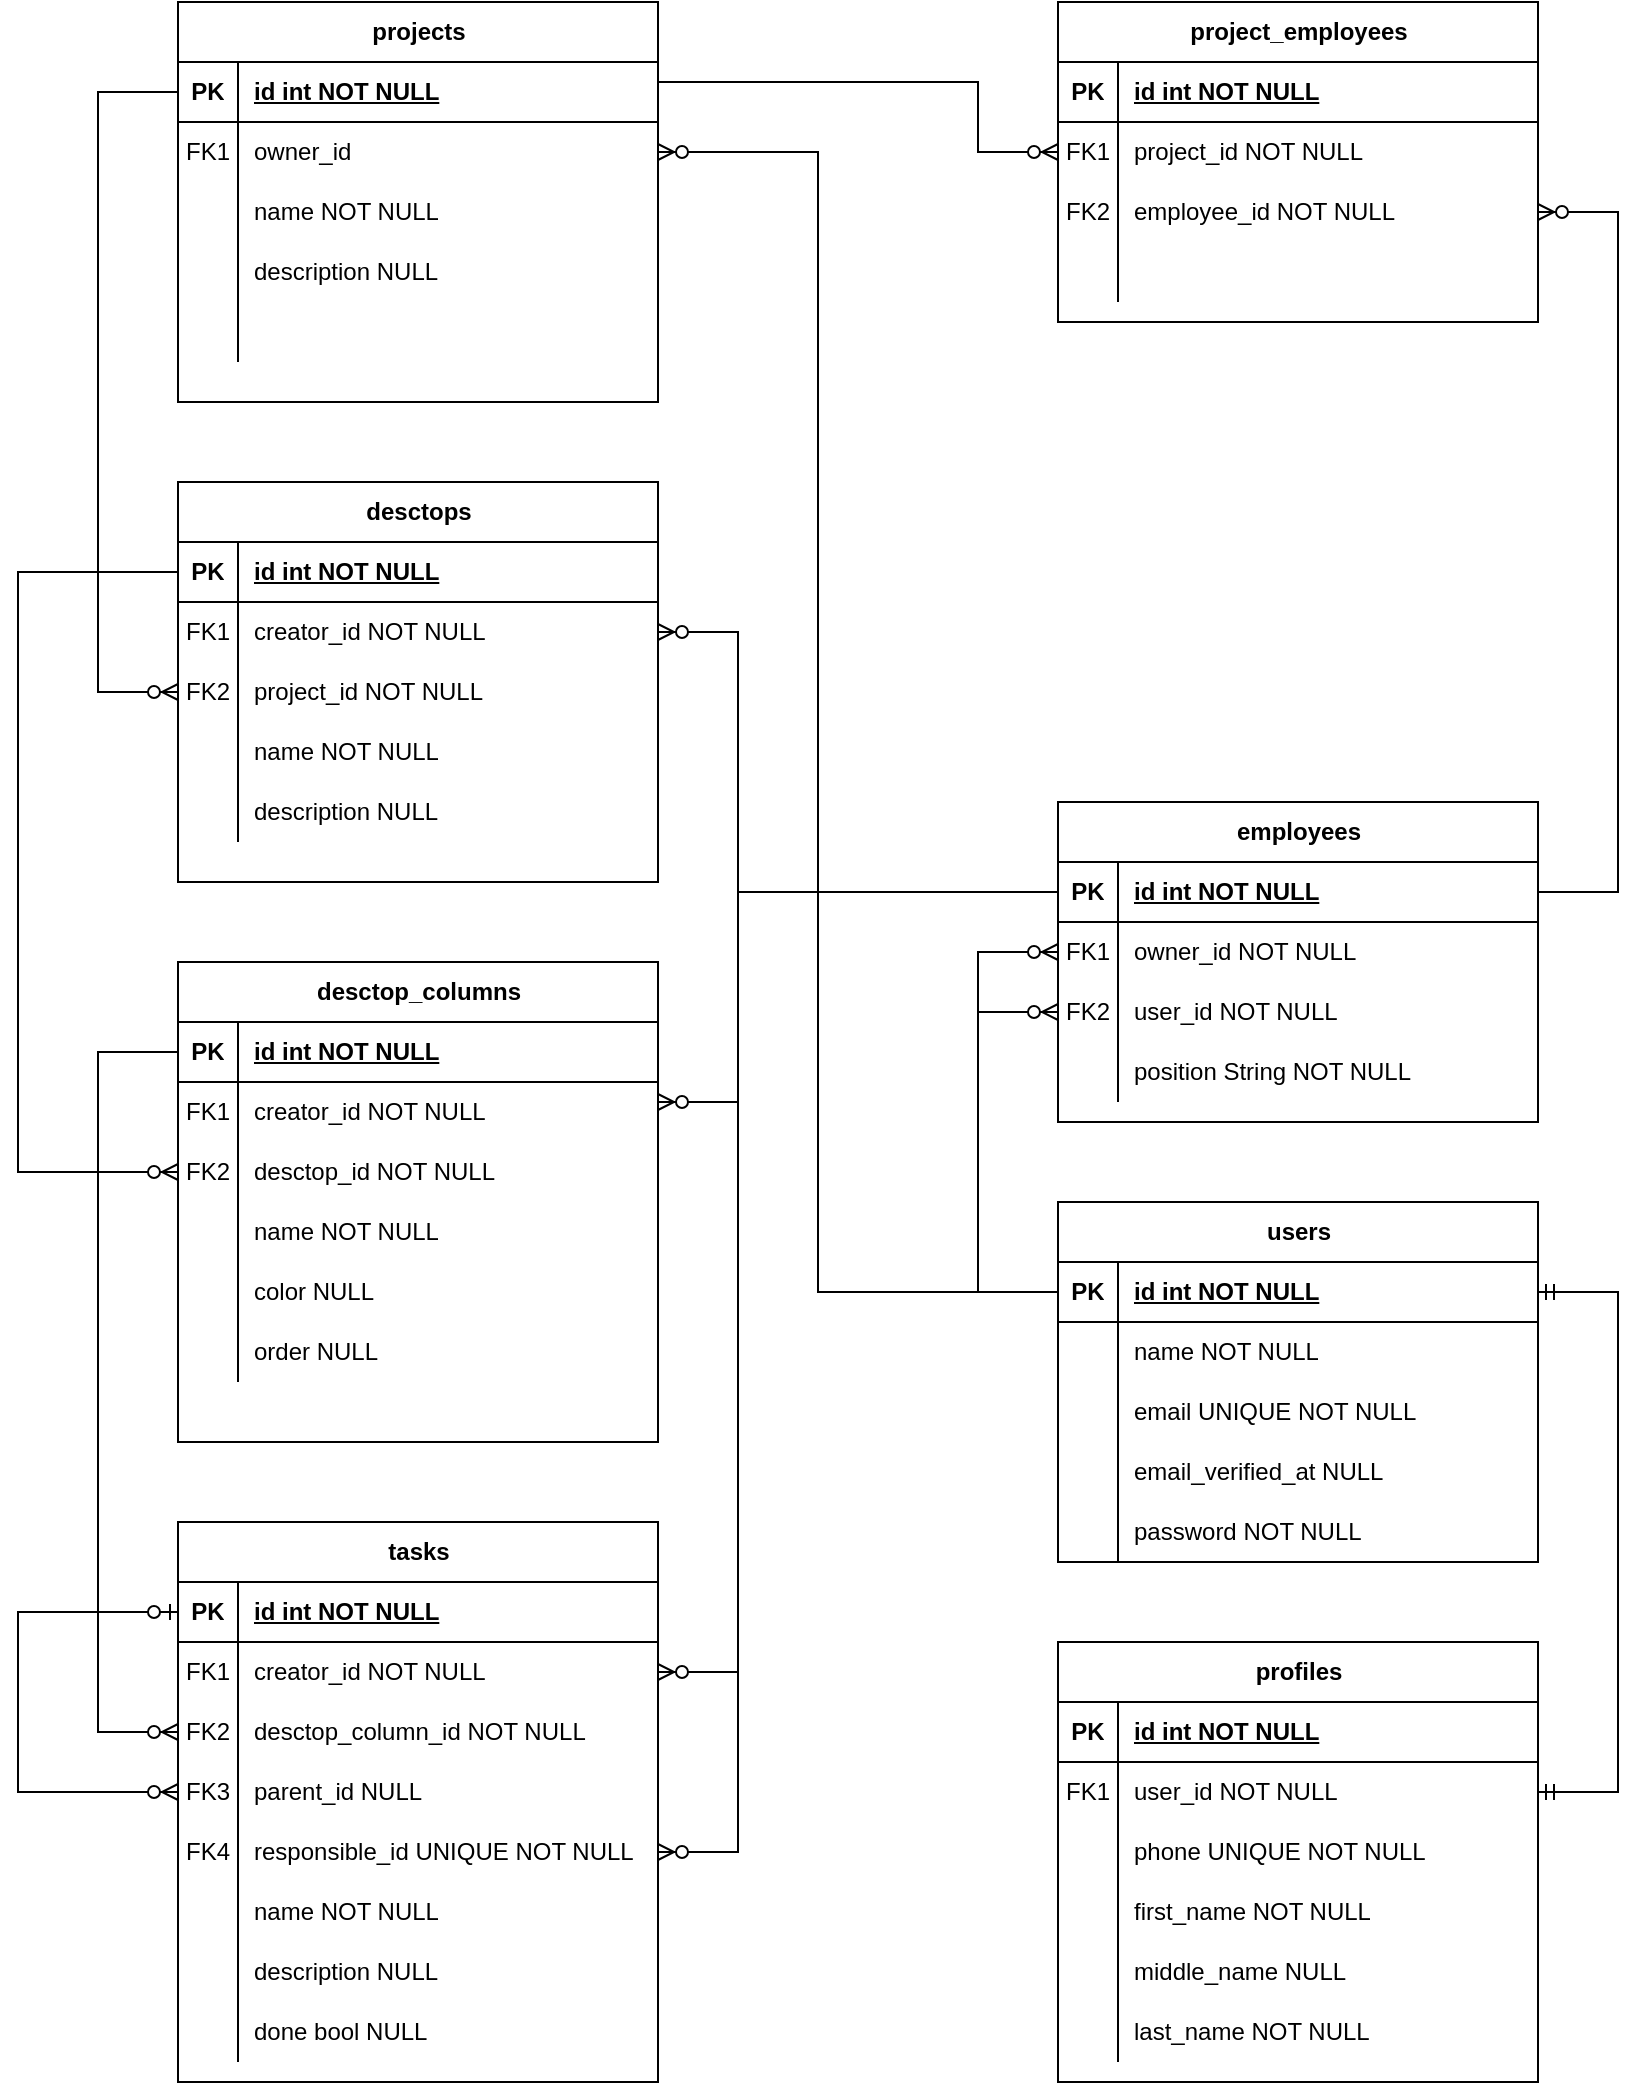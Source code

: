 <mxfile version="21.7.4" type="github">
  <diagram id="R2lEEEUBdFMjLlhIrx00" name="Page-1">
    <mxGraphModel dx="2853" dy="1004" grid="1" gridSize="10" guides="1" tooltips="1" connect="1" arrows="1" fold="1" page="1" pageScale="1" pageWidth="850" pageHeight="1100" math="0" shadow="0" extFonts="Permanent Marker^https://fonts.googleapis.com/css?family=Permanent+Marker">
      <root>
        <mxCell id="0" />
        <mxCell id="1" style="" parent="0" />
        <mxCell id="cqb4u-Sx9qx1cbtCPVDj-130" value="" style="group;movable=1;resizable=1;rotatable=1;deletable=1;editable=1;locked=0;connectable=1;" vertex="1" connectable="0" parent="1">
          <mxGeometry x="-280" y="240" width="240" height="200" as="geometry" />
        </mxCell>
        <mxCell id="cqb4u-Sx9qx1cbtCPVDj-43" value="projects" style="shape=table;startSize=30;container=1;collapsible=1;childLayout=tableLayout;fixedRows=1;rowLines=0;fontStyle=1;align=center;resizeLast=1;html=1;movable=1;resizable=1;rotatable=1;deletable=1;editable=1;locked=0;connectable=1;" vertex="1" parent="cqb4u-Sx9qx1cbtCPVDj-130">
          <mxGeometry width="240" height="200" as="geometry">
            <mxRectangle width="70" height="30" as="alternateBounds" />
          </mxGeometry>
        </mxCell>
        <mxCell id="cqb4u-Sx9qx1cbtCPVDj-44" value="" style="shape=tableRow;horizontal=0;startSize=0;swimlaneHead=0;swimlaneBody=0;fillColor=none;collapsible=0;dropTarget=0;points=[[0,0.5],[1,0.5]];portConstraint=eastwest;top=0;left=0;right=0;bottom=1;movable=1;resizable=1;rotatable=1;deletable=1;editable=1;locked=0;connectable=1;" vertex="1" parent="cqb4u-Sx9qx1cbtCPVDj-43">
          <mxGeometry y="30" width="240" height="30" as="geometry" />
        </mxCell>
        <mxCell id="cqb4u-Sx9qx1cbtCPVDj-45" value="PK" style="shape=partialRectangle;connectable=1;fillColor=none;top=0;left=0;bottom=0;right=0;fontStyle=1;overflow=hidden;whiteSpace=wrap;html=1;movable=1;resizable=1;rotatable=1;deletable=1;editable=1;locked=0;" vertex="1" parent="cqb4u-Sx9qx1cbtCPVDj-44">
          <mxGeometry width="30" height="30" as="geometry">
            <mxRectangle width="30" height="30" as="alternateBounds" />
          </mxGeometry>
        </mxCell>
        <mxCell id="cqb4u-Sx9qx1cbtCPVDj-46" value="id int NOT NULL" style="shape=partialRectangle;connectable=1;fillColor=none;top=0;left=0;bottom=0;right=0;align=left;spacingLeft=6;fontStyle=5;overflow=hidden;whiteSpace=wrap;html=1;movable=1;resizable=1;rotatable=1;deletable=1;editable=1;locked=0;" vertex="1" parent="cqb4u-Sx9qx1cbtCPVDj-44">
          <mxGeometry x="30" width="210" height="30" as="geometry">
            <mxRectangle width="210" height="30" as="alternateBounds" />
          </mxGeometry>
        </mxCell>
        <mxCell id="cqb4u-Sx9qx1cbtCPVDj-47" value="" style="shape=tableRow;horizontal=0;startSize=0;swimlaneHead=0;swimlaneBody=0;fillColor=none;collapsible=0;dropTarget=0;points=[[0,0.5],[1,0.5]];portConstraint=eastwest;top=0;left=0;right=0;bottom=0;movable=1;resizable=1;rotatable=1;deletable=1;editable=1;locked=0;connectable=1;" vertex="1" parent="cqb4u-Sx9qx1cbtCPVDj-43">
          <mxGeometry y="60" width="240" height="30" as="geometry" />
        </mxCell>
        <mxCell id="cqb4u-Sx9qx1cbtCPVDj-48" value="FK1" style="shape=partialRectangle;connectable=1;fillColor=none;top=0;left=0;bottom=0;right=0;editable=1;overflow=hidden;whiteSpace=wrap;html=1;movable=1;resizable=1;rotatable=1;deletable=1;locked=0;" vertex="1" parent="cqb4u-Sx9qx1cbtCPVDj-47">
          <mxGeometry width="30" height="30" as="geometry">
            <mxRectangle width="30" height="30" as="alternateBounds" />
          </mxGeometry>
        </mxCell>
        <mxCell id="cqb4u-Sx9qx1cbtCPVDj-49" value="owner_id" style="shape=partialRectangle;connectable=1;fillColor=none;top=0;left=0;bottom=0;right=0;align=left;spacingLeft=6;overflow=hidden;whiteSpace=wrap;html=1;movable=1;resizable=1;rotatable=1;deletable=1;editable=1;locked=0;" vertex="1" parent="cqb4u-Sx9qx1cbtCPVDj-47">
          <mxGeometry x="30" width="210" height="30" as="geometry">
            <mxRectangle width="210" height="30" as="alternateBounds" />
          </mxGeometry>
        </mxCell>
        <mxCell id="cqb4u-Sx9qx1cbtCPVDj-50" value="" style="shape=tableRow;horizontal=0;startSize=0;swimlaneHead=0;swimlaneBody=0;fillColor=none;collapsible=0;dropTarget=0;points=[[0,0.5],[1,0.5]];portConstraint=eastwest;top=0;left=0;right=0;bottom=0;movable=1;resizable=1;rotatable=1;deletable=1;editable=1;locked=0;connectable=1;" vertex="1" parent="cqb4u-Sx9qx1cbtCPVDj-43">
          <mxGeometry y="90" width="240" height="30" as="geometry" />
        </mxCell>
        <mxCell id="cqb4u-Sx9qx1cbtCPVDj-51" value="" style="shape=partialRectangle;connectable=1;fillColor=none;top=0;left=0;bottom=0;right=0;editable=1;overflow=hidden;whiteSpace=wrap;html=1;movable=1;resizable=1;rotatable=1;deletable=1;locked=0;" vertex="1" parent="cqb4u-Sx9qx1cbtCPVDj-50">
          <mxGeometry width="30" height="30" as="geometry">
            <mxRectangle width="30" height="30" as="alternateBounds" />
          </mxGeometry>
        </mxCell>
        <mxCell id="cqb4u-Sx9qx1cbtCPVDj-52" value="name NOT NULL" style="shape=partialRectangle;connectable=1;fillColor=none;top=0;left=0;bottom=0;right=0;align=left;spacingLeft=6;overflow=hidden;whiteSpace=wrap;html=1;movable=1;resizable=1;rotatable=1;deletable=1;editable=1;locked=0;" vertex="1" parent="cqb4u-Sx9qx1cbtCPVDj-50">
          <mxGeometry x="30" width="210" height="30" as="geometry">
            <mxRectangle width="210" height="30" as="alternateBounds" />
          </mxGeometry>
        </mxCell>
        <mxCell id="cqb4u-Sx9qx1cbtCPVDj-53" value="" style="shape=tableRow;horizontal=0;startSize=0;swimlaneHead=0;swimlaneBody=0;fillColor=none;collapsible=0;dropTarget=0;points=[[0,0.5],[1,0.5]];portConstraint=eastwest;top=0;left=0;right=0;bottom=0;movable=1;resizable=1;rotatable=1;deletable=1;editable=1;locked=0;connectable=1;" vertex="1" parent="cqb4u-Sx9qx1cbtCPVDj-43">
          <mxGeometry y="120" width="240" height="30" as="geometry" />
        </mxCell>
        <mxCell id="cqb4u-Sx9qx1cbtCPVDj-54" value="" style="shape=partialRectangle;connectable=1;fillColor=none;top=0;left=0;bottom=0;right=0;editable=1;overflow=hidden;whiteSpace=wrap;html=1;movable=1;resizable=1;rotatable=1;deletable=1;locked=0;" vertex="1" parent="cqb4u-Sx9qx1cbtCPVDj-53">
          <mxGeometry width="30" height="30" as="geometry">
            <mxRectangle width="30" height="30" as="alternateBounds" />
          </mxGeometry>
        </mxCell>
        <mxCell id="cqb4u-Sx9qx1cbtCPVDj-55" value="description NULL" style="shape=partialRectangle;connectable=1;fillColor=none;top=0;left=0;bottom=0;right=0;align=left;spacingLeft=6;overflow=hidden;whiteSpace=wrap;html=1;movable=1;resizable=1;rotatable=1;deletable=1;editable=1;locked=0;" vertex="1" parent="cqb4u-Sx9qx1cbtCPVDj-53">
          <mxGeometry x="30" width="210" height="30" as="geometry">
            <mxRectangle width="210" height="30" as="alternateBounds" />
          </mxGeometry>
        </mxCell>
        <mxCell id="cqb4u-Sx9qx1cbtCPVDj-199" value="" style="shape=tableRow;horizontal=0;startSize=0;swimlaneHead=0;swimlaneBody=0;fillColor=none;collapsible=0;dropTarget=0;points=[[0,0.5],[1,0.5]];portConstraint=eastwest;top=0;left=0;right=0;bottom=0;movable=1;resizable=1;rotatable=1;deletable=1;editable=1;locked=0;connectable=1;" vertex="1" parent="cqb4u-Sx9qx1cbtCPVDj-43">
          <mxGeometry y="150" width="240" height="30" as="geometry" />
        </mxCell>
        <mxCell id="cqb4u-Sx9qx1cbtCPVDj-200" value="" style="shape=partialRectangle;connectable=1;fillColor=none;top=0;left=0;bottom=0;right=0;editable=1;overflow=hidden;whiteSpace=wrap;html=1;movable=1;resizable=1;rotatable=1;deletable=1;locked=0;" vertex="1" parent="cqb4u-Sx9qx1cbtCPVDj-199">
          <mxGeometry width="30" height="30" as="geometry">
            <mxRectangle width="30" height="30" as="alternateBounds" />
          </mxGeometry>
        </mxCell>
        <mxCell id="cqb4u-Sx9qx1cbtCPVDj-201" value="" style="shape=partialRectangle;connectable=1;fillColor=none;top=0;left=0;bottom=0;right=0;align=left;spacingLeft=6;overflow=hidden;whiteSpace=wrap;html=1;movable=1;resizable=1;rotatable=1;deletable=1;editable=1;locked=0;" vertex="1" parent="cqb4u-Sx9qx1cbtCPVDj-199">
          <mxGeometry x="30" width="210" height="30" as="geometry">
            <mxRectangle width="210" height="30" as="alternateBounds" />
          </mxGeometry>
        </mxCell>
        <mxCell id="cqb4u-Sx9qx1cbtCPVDj-1" value="users" style="shape=table;startSize=30;container=1;collapsible=1;childLayout=tableLayout;fixedRows=1;rowLines=0;fontStyle=1;align=center;resizeLast=1;html=1;" vertex="1" parent="1">
          <mxGeometry x="160" y="840" width="240" height="180" as="geometry">
            <mxRectangle x="-960" y="-20" width="70" height="30" as="alternateBounds" />
          </mxGeometry>
        </mxCell>
        <mxCell id="cqb4u-Sx9qx1cbtCPVDj-2" value="" style="shape=tableRow;horizontal=0;startSize=0;swimlaneHead=0;swimlaneBody=0;fillColor=none;collapsible=0;dropTarget=0;points=[[0,0.5],[1,0.5]];portConstraint=eastwest;top=0;left=0;right=0;bottom=1;" vertex="1" parent="cqb4u-Sx9qx1cbtCPVDj-1">
          <mxGeometry y="30" width="240" height="30" as="geometry" />
        </mxCell>
        <mxCell id="cqb4u-Sx9qx1cbtCPVDj-3" value="PK" style="shape=partialRectangle;connectable=0;fillColor=none;top=0;left=0;bottom=0;right=0;fontStyle=1;overflow=hidden;whiteSpace=wrap;html=1;" vertex="1" parent="cqb4u-Sx9qx1cbtCPVDj-2">
          <mxGeometry width="30" height="30" as="geometry">
            <mxRectangle width="30" height="30" as="alternateBounds" />
          </mxGeometry>
        </mxCell>
        <mxCell id="cqb4u-Sx9qx1cbtCPVDj-4" value="id int NOT NULL" style="shape=partialRectangle;connectable=0;fillColor=none;top=0;left=0;bottom=0;right=0;align=left;spacingLeft=6;fontStyle=5;overflow=hidden;whiteSpace=wrap;html=1;" vertex="1" parent="cqb4u-Sx9qx1cbtCPVDj-2">
          <mxGeometry x="30" width="210" height="30" as="geometry">
            <mxRectangle width="210" height="30" as="alternateBounds" />
          </mxGeometry>
        </mxCell>
        <mxCell id="cqb4u-Sx9qx1cbtCPVDj-5" value="" style="shape=tableRow;horizontal=0;startSize=0;swimlaneHead=0;swimlaneBody=0;fillColor=none;collapsible=0;dropTarget=0;points=[[0,0.5],[1,0.5]];portConstraint=eastwest;top=0;left=0;right=0;bottom=0;" vertex="1" parent="cqb4u-Sx9qx1cbtCPVDj-1">
          <mxGeometry y="60" width="240" height="30" as="geometry" />
        </mxCell>
        <mxCell id="cqb4u-Sx9qx1cbtCPVDj-6" value="" style="shape=partialRectangle;connectable=0;fillColor=none;top=0;left=0;bottom=0;right=0;editable=1;overflow=hidden;whiteSpace=wrap;html=1;" vertex="1" parent="cqb4u-Sx9qx1cbtCPVDj-5">
          <mxGeometry width="30" height="30" as="geometry">
            <mxRectangle width="30" height="30" as="alternateBounds" />
          </mxGeometry>
        </mxCell>
        <mxCell id="cqb4u-Sx9qx1cbtCPVDj-7" value="name NOT NULL" style="shape=partialRectangle;connectable=0;fillColor=none;top=0;left=0;bottom=0;right=0;align=left;spacingLeft=6;overflow=hidden;whiteSpace=wrap;html=1;" vertex="1" parent="cqb4u-Sx9qx1cbtCPVDj-5">
          <mxGeometry x="30" width="210" height="30" as="geometry">
            <mxRectangle width="210" height="30" as="alternateBounds" />
          </mxGeometry>
        </mxCell>
        <mxCell id="cqb4u-Sx9qx1cbtCPVDj-8" value="" style="shape=tableRow;horizontal=0;startSize=0;swimlaneHead=0;swimlaneBody=0;fillColor=none;collapsible=0;dropTarget=0;points=[[0,0.5],[1,0.5]];portConstraint=eastwest;top=0;left=0;right=0;bottom=0;" vertex="1" parent="cqb4u-Sx9qx1cbtCPVDj-1">
          <mxGeometry y="90" width="240" height="30" as="geometry" />
        </mxCell>
        <mxCell id="cqb4u-Sx9qx1cbtCPVDj-9" value="" style="shape=partialRectangle;connectable=0;fillColor=none;top=0;left=0;bottom=0;right=0;editable=1;overflow=hidden;whiteSpace=wrap;html=1;" vertex="1" parent="cqb4u-Sx9qx1cbtCPVDj-8">
          <mxGeometry width="30" height="30" as="geometry">
            <mxRectangle width="30" height="30" as="alternateBounds" />
          </mxGeometry>
        </mxCell>
        <mxCell id="cqb4u-Sx9qx1cbtCPVDj-10" value="email UNIQUE NOT NULL" style="shape=partialRectangle;connectable=0;fillColor=none;top=0;left=0;bottom=0;right=0;align=left;spacingLeft=6;overflow=hidden;whiteSpace=wrap;html=1;" vertex="1" parent="cqb4u-Sx9qx1cbtCPVDj-8">
          <mxGeometry x="30" width="210" height="30" as="geometry">
            <mxRectangle width="210" height="30" as="alternateBounds" />
          </mxGeometry>
        </mxCell>
        <mxCell id="cqb4u-Sx9qx1cbtCPVDj-11" value="" style="shape=tableRow;horizontal=0;startSize=0;swimlaneHead=0;swimlaneBody=0;fillColor=none;collapsible=0;dropTarget=0;points=[[0,0.5],[1,0.5]];portConstraint=eastwest;top=0;left=0;right=0;bottom=0;" vertex="1" parent="cqb4u-Sx9qx1cbtCPVDj-1">
          <mxGeometry y="120" width="240" height="30" as="geometry" />
        </mxCell>
        <mxCell id="cqb4u-Sx9qx1cbtCPVDj-12" value="" style="shape=partialRectangle;connectable=0;fillColor=none;top=0;left=0;bottom=0;right=0;editable=1;overflow=hidden;whiteSpace=wrap;html=1;" vertex="1" parent="cqb4u-Sx9qx1cbtCPVDj-11">
          <mxGeometry width="30" height="30" as="geometry">
            <mxRectangle width="30" height="30" as="alternateBounds" />
          </mxGeometry>
        </mxCell>
        <mxCell id="cqb4u-Sx9qx1cbtCPVDj-13" value="email_verified_at NULL" style="shape=partialRectangle;connectable=0;fillColor=none;top=0;left=0;bottom=0;right=0;align=left;spacingLeft=6;overflow=hidden;whiteSpace=wrap;html=1;" vertex="1" parent="cqb4u-Sx9qx1cbtCPVDj-11">
          <mxGeometry x="30" width="210" height="30" as="geometry">
            <mxRectangle width="210" height="30" as="alternateBounds" />
          </mxGeometry>
        </mxCell>
        <mxCell id="cqb4u-Sx9qx1cbtCPVDj-190" value="" style="shape=tableRow;horizontal=0;startSize=0;swimlaneHead=0;swimlaneBody=0;fillColor=none;collapsible=0;dropTarget=0;points=[[0,0.5],[1,0.5]];portConstraint=eastwest;top=0;left=0;right=0;bottom=0;" vertex="1" parent="cqb4u-Sx9qx1cbtCPVDj-1">
          <mxGeometry y="150" width="240" height="30" as="geometry" />
        </mxCell>
        <mxCell id="cqb4u-Sx9qx1cbtCPVDj-191" value="" style="shape=partialRectangle;connectable=0;fillColor=none;top=0;left=0;bottom=0;right=0;editable=1;overflow=hidden;whiteSpace=wrap;html=1;" vertex="1" parent="cqb4u-Sx9qx1cbtCPVDj-190">
          <mxGeometry width="30" height="30" as="geometry">
            <mxRectangle width="30" height="30" as="alternateBounds" />
          </mxGeometry>
        </mxCell>
        <mxCell id="cqb4u-Sx9qx1cbtCPVDj-192" value="password NOT NULL" style="shape=partialRectangle;connectable=0;fillColor=none;top=0;left=0;bottom=0;right=0;align=left;spacingLeft=6;overflow=hidden;whiteSpace=wrap;html=1;" vertex="1" parent="cqb4u-Sx9qx1cbtCPVDj-190">
          <mxGeometry x="30" width="210" height="30" as="geometry">
            <mxRectangle width="210" height="30" as="alternateBounds" />
          </mxGeometry>
        </mxCell>
        <mxCell id="cqb4u-Sx9qx1cbtCPVDj-22" value="" style="shape=tableRow;horizontal=0;startSize=0;swimlaneHead=0;swimlaneBody=0;fillColor=none;collapsible=0;dropTarget=0;points=[[0,0.5],[1,0.5]];portConstraint=eastwest;top=0;left=0;right=0;bottom=0;" vertex="1" parent="1">
          <mxGeometry x="160" y="910" width="240" height="30" as="geometry" />
        </mxCell>
        <mxCell id="cqb4u-Sx9qx1cbtCPVDj-26" value="profiles" style="shape=table;startSize=30;container=1;collapsible=1;childLayout=tableLayout;fixedRows=1;rowLines=0;fontStyle=1;align=center;resizeLast=1;html=1;" vertex="1" parent="1">
          <mxGeometry x="160" y="1060" width="240" height="220" as="geometry">
            <mxRectangle x="-960" y="200" width="70" height="30" as="alternateBounds" />
          </mxGeometry>
        </mxCell>
        <mxCell id="cqb4u-Sx9qx1cbtCPVDj-27" value="" style="shape=tableRow;horizontal=0;startSize=0;swimlaneHead=0;swimlaneBody=0;fillColor=none;collapsible=0;dropTarget=0;points=[[0,0.5],[1,0.5]];portConstraint=eastwest;top=0;left=0;right=0;bottom=1;" vertex="1" parent="cqb4u-Sx9qx1cbtCPVDj-26">
          <mxGeometry y="30" width="240" height="30" as="geometry" />
        </mxCell>
        <mxCell id="cqb4u-Sx9qx1cbtCPVDj-28" value="PK" style="shape=partialRectangle;connectable=0;fillColor=none;top=0;left=0;bottom=0;right=0;fontStyle=1;overflow=hidden;whiteSpace=wrap;html=1;" vertex="1" parent="cqb4u-Sx9qx1cbtCPVDj-27">
          <mxGeometry width="30" height="30" as="geometry">
            <mxRectangle width="30" height="30" as="alternateBounds" />
          </mxGeometry>
        </mxCell>
        <mxCell id="cqb4u-Sx9qx1cbtCPVDj-29" value="id int NOT NULL" style="shape=partialRectangle;connectable=0;fillColor=none;top=0;left=0;bottom=0;right=0;align=left;spacingLeft=6;fontStyle=5;overflow=hidden;whiteSpace=wrap;html=1;" vertex="1" parent="cqb4u-Sx9qx1cbtCPVDj-27">
          <mxGeometry x="30" width="210" height="30" as="geometry">
            <mxRectangle width="210" height="30" as="alternateBounds" />
          </mxGeometry>
        </mxCell>
        <mxCell id="cqb4u-Sx9qx1cbtCPVDj-30" value="" style="shape=tableRow;horizontal=0;startSize=0;swimlaneHead=0;swimlaneBody=0;fillColor=none;collapsible=0;dropTarget=0;points=[[0,0.5],[1,0.5]];portConstraint=eastwest;top=0;left=0;right=0;bottom=0;" vertex="1" parent="cqb4u-Sx9qx1cbtCPVDj-26">
          <mxGeometry y="60" width="240" height="30" as="geometry" />
        </mxCell>
        <mxCell id="cqb4u-Sx9qx1cbtCPVDj-31" value="FK1" style="shape=partialRectangle;connectable=0;fillColor=none;top=0;left=0;bottom=0;right=0;editable=1;overflow=hidden;whiteSpace=wrap;html=1;" vertex="1" parent="cqb4u-Sx9qx1cbtCPVDj-30">
          <mxGeometry width="30" height="30" as="geometry">
            <mxRectangle width="30" height="30" as="alternateBounds" />
          </mxGeometry>
        </mxCell>
        <mxCell id="cqb4u-Sx9qx1cbtCPVDj-32" value="user_id NOT NULL" style="shape=partialRectangle;connectable=0;fillColor=none;top=0;left=0;bottom=0;right=0;align=left;spacingLeft=6;overflow=hidden;whiteSpace=wrap;html=1;" vertex="1" parent="cqb4u-Sx9qx1cbtCPVDj-30">
          <mxGeometry x="30" width="210" height="30" as="geometry">
            <mxRectangle width="210" height="30" as="alternateBounds" />
          </mxGeometry>
        </mxCell>
        <mxCell id="cqb4u-Sx9qx1cbtCPVDj-33" value="" style="shape=tableRow;horizontal=0;startSize=0;swimlaneHead=0;swimlaneBody=0;fillColor=none;collapsible=0;dropTarget=0;points=[[0,0.5],[1,0.5]];portConstraint=eastwest;top=0;left=0;right=0;bottom=0;" vertex="1" parent="cqb4u-Sx9qx1cbtCPVDj-26">
          <mxGeometry y="90" width="240" height="30" as="geometry" />
        </mxCell>
        <mxCell id="cqb4u-Sx9qx1cbtCPVDj-34" value="" style="shape=partialRectangle;connectable=0;fillColor=none;top=0;left=0;bottom=0;right=0;editable=1;overflow=hidden;whiteSpace=wrap;html=1;" vertex="1" parent="cqb4u-Sx9qx1cbtCPVDj-33">
          <mxGeometry width="30" height="30" as="geometry">
            <mxRectangle width="30" height="30" as="alternateBounds" />
          </mxGeometry>
        </mxCell>
        <mxCell id="cqb4u-Sx9qx1cbtCPVDj-35" value="phone UNIQUE NOT NULL" style="shape=partialRectangle;connectable=0;fillColor=none;top=0;left=0;bottom=0;right=0;align=left;spacingLeft=6;overflow=hidden;whiteSpace=wrap;html=1;" vertex="1" parent="cqb4u-Sx9qx1cbtCPVDj-33">
          <mxGeometry x="30" width="210" height="30" as="geometry">
            <mxRectangle width="210" height="30" as="alternateBounds" />
          </mxGeometry>
        </mxCell>
        <mxCell id="cqb4u-Sx9qx1cbtCPVDj-36" value="" style="shape=tableRow;horizontal=0;startSize=0;swimlaneHead=0;swimlaneBody=0;fillColor=none;collapsible=0;dropTarget=0;points=[[0,0.5],[1,0.5]];portConstraint=eastwest;top=0;left=0;right=0;bottom=0;" vertex="1" parent="cqb4u-Sx9qx1cbtCPVDj-26">
          <mxGeometry y="120" width="240" height="30" as="geometry" />
        </mxCell>
        <mxCell id="cqb4u-Sx9qx1cbtCPVDj-37" value="" style="shape=partialRectangle;connectable=0;fillColor=none;top=0;left=0;bottom=0;right=0;editable=1;overflow=hidden;whiteSpace=wrap;html=1;" vertex="1" parent="cqb4u-Sx9qx1cbtCPVDj-36">
          <mxGeometry width="30" height="30" as="geometry">
            <mxRectangle width="30" height="30" as="alternateBounds" />
          </mxGeometry>
        </mxCell>
        <mxCell id="cqb4u-Sx9qx1cbtCPVDj-38" value="first_name NOT NULL" style="shape=partialRectangle;connectable=0;fillColor=none;top=0;left=0;bottom=0;right=0;align=left;spacingLeft=6;overflow=hidden;whiteSpace=wrap;html=1;" vertex="1" parent="cqb4u-Sx9qx1cbtCPVDj-36">
          <mxGeometry x="30" width="210" height="30" as="geometry">
            <mxRectangle width="210" height="30" as="alternateBounds" />
          </mxGeometry>
        </mxCell>
        <mxCell id="cqb4u-Sx9qx1cbtCPVDj-193" value="" style="shape=tableRow;horizontal=0;startSize=0;swimlaneHead=0;swimlaneBody=0;fillColor=none;collapsible=0;dropTarget=0;points=[[0,0.5],[1,0.5]];portConstraint=eastwest;top=0;left=0;right=0;bottom=0;" vertex="1" parent="cqb4u-Sx9qx1cbtCPVDj-26">
          <mxGeometry y="150" width="240" height="30" as="geometry" />
        </mxCell>
        <mxCell id="cqb4u-Sx9qx1cbtCPVDj-194" value="" style="shape=partialRectangle;connectable=0;fillColor=none;top=0;left=0;bottom=0;right=0;editable=1;overflow=hidden;whiteSpace=wrap;html=1;" vertex="1" parent="cqb4u-Sx9qx1cbtCPVDj-193">
          <mxGeometry width="30" height="30" as="geometry">
            <mxRectangle width="30" height="30" as="alternateBounds" />
          </mxGeometry>
        </mxCell>
        <mxCell id="cqb4u-Sx9qx1cbtCPVDj-195" value="middle_name NULL" style="shape=partialRectangle;connectable=0;fillColor=none;top=0;left=0;bottom=0;right=0;align=left;spacingLeft=6;overflow=hidden;whiteSpace=wrap;html=1;" vertex="1" parent="cqb4u-Sx9qx1cbtCPVDj-193">
          <mxGeometry x="30" width="210" height="30" as="geometry">
            <mxRectangle width="210" height="30" as="alternateBounds" />
          </mxGeometry>
        </mxCell>
        <mxCell id="cqb4u-Sx9qx1cbtCPVDj-196" value="" style="shape=tableRow;horizontal=0;startSize=0;swimlaneHead=0;swimlaneBody=0;fillColor=none;collapsible=0;dropTarget=0;points=[[0,0.5],[1,0.5]];portConstraint=eastwest;top=0;left=0;right=0;bottom=0;" vertex="1" parent="cqb4u-Sx9qx1cbtCPVDj-26">
          <mxGeometry y="180" width="240" height="30" as="geometry" />
        </mxCell>
        <mxCell id="cqb4u-Sx9qx1cbtCPVDj-197" value="" style="shape=partialRectangle;connectable=0;fillColor=none;top=0;left=0;bottom=0;right=0;editable=1;overflow=hidden;whiteSpace=wrap;html=1;" vertex="1" parent="cqb4u-Sx9qx1cbtCPVDj-196">
          <mxGeometry width="30" height="30" as="geometry">
            <mxRectangle width="30" height="30" as="alternateBounds" />
          </mxGeometry>
        </mxCell>
        <mxCell id="cqb4u-Sx9qx1cbtCPVDj-198" value="last_name NOT NULL" style="shape=partialRectangle;connectable=0;fillColor=none;top=0;left=0;bottom=0;right=0;align=left;spacingLeft=6;overflow=hidden;whiteSpace=wrap;html=1;" vertex="1" parent="cqb4u-Sx9qx1cbtCPVDj-196">
          <mxGeometry x="30" width="210" height="30" as="geometry">
            <mxRectangle width="210" height="30" as="alternateBounds" />
          </mxGeometry>
        </mxCell>
        <mxCell id="cqb4u-Sx9qx1cbtCPVDj-40" value="" style="edgeStyle=orthogonalEdgeStyle;fontSize=12;html=1;endArrow=ERmandOne;startArrow=ERmandOne;rounded=0;" edge="1" parent="1" source="cqb4u-Sx9qx1cbtCPVDj-2" target="cqb4u-Sx9qx1cbtCPVDj-30">
          <mxGeometry width="100" height="100" relative="1" as="geometry">
            <mxPoint x="400" y="890" as="sourcePoint" />
            <mxPoint x="520" y="890" as="targetPoint" />
            <Array as="points">
              <mxPoint x="440" y="885" />
              <mxPoint x="440" y="1135" />
            </Array>
          </mxGeometry>
        </mxCell>
        <mxCell id="cqb4u-Sx9qx1cbtCPVDj-79" value="" style="group" vertex="1" connectable="0" parent="1">
          <mxGeometry x="-280" y="480" width="240" height="200" as="geometry" />
        </mxCell>
        <mxCell id="cqb4u-Sx9qx1cbtCPVDj-58" value="desctops" style="shape=table;startSize=30;container=1;collapsible=1;childLayout=tableLayout;fixedRows=1;rowLines=0;fontStyle=1;align=center;resizeLast=1;html=1;" vertex="1" parent="cqb4u-Sx9qx1cbtCPVDj-79">
          <mxGeometry width="240" height="200" as="geometry">
            <mxRectangle width="70" height="30" as="alternateBounds" />
          </mxGeometry>
        </mxCell>
        <mxCell id="cqb4u-Sx9qx1cbtCPVDj-59" value="" style="shape=tableRow;horizontal=0;startSize=0;swimlaneHead=0;swimlaneBody=0;fillColor=none;collapsible=0;dropTarget=0;points=[[0,0.5],[1,0.5]];portConstraint=eastwest;top=0;left=0;right=0;bottom=1;" vertex="1" parent="cqb4u-Sx9qx1cbtCPVDj-58">
          <mxGeometry y="30" width="240" height="30" as="geometry" />
        </mxCell>
        <mxCell id="cqb4u-Sx9qx1cbtCPVDj-60" value="PK" style="shape=partialRectangle;connectable=0;fillColor=none;top=0;left=0;bottom=0;right=0;fontStyle=1;overflow=hidden;whiteSpace=wrap;html=1;" vertex="1" parent="cqb4u-Sx9qx1cbtCPVDj-59">
          <mxGeometry width="30" height="30" as="geometry">
            <mxRectangle width="30" height="30" as="alternateBounds" />
          </mxGeometry>
        </mxCell>
        <mxCell id="cqb4u-Sx9qx1cbtCPVDj-61" value="id int NOT NULL" style="shape=partialRectangle;connectable=0;fillColor=none;top=0;left=0;bottom=0;right=0;align=left;spacingLeft=6;fontStyle=5;overflow=hidden;whiteSpace=wrap;html=1;" vertex="1" parent="cqb4u-Sx9qx1cbtCPVDj-59">
          <mxGeometry x="30" width="210" height="30" as="geometry">
            <mxRectangle width="210" height="30" as="alternateBounds" />
          </mxGeometry>
        </mxCell>
        <mxCell id="cqb4u-Sx9qx1cbtCPVDj-62" value="" style="shape=tableRow;horizontal=0;startSize=0;swimlaneHead=0;swimlaneBody=0;fillColor=none;collapsible=0;dropTarget=0;points=[[0,0.5],[1,0.5]];portConstraint=eastwest;top=0;left=0;right=0;bottom=0;" vertex="1" parent="cqb4u-Sx9qx1cbtCPVDj-58">
          <mxGeometry y="60" width="240" height="30" as="geometry" />
        </mxCell>
        <mxCell id="cqb4u-Sx9qx1cbtCPVDj-63" value="FK1" style="shape=partialRectangle;connectable=0;fillColor=none;top=0;left=0;bottom=0;right=0;editable=1;overflow=hidden;whiteSpace=wrap;html=1;" vertex="1" parent="cqb4u-Sx9qx1cbtCPVDj-62">
          <mxGeometry width="30" height="30" as="geometry">
            <mxRectangle width="30" height="30" as="alternateBounds" />
          </mxGeometry>
        </mxCell>
        <mxCell id="cqb4u-Sx9qx1cbtCPVDj-64" value="creator_id NOT NULL" style="shape=partialRectangle;connectable=0;fillColor=none;top=0;left=0;bottom=0;right=0;align=left;spacingLeft=6;overflow=hidden;whiteSpace=wrap;html=1;" vertex="1" parent="cqb4u-Sx9qx1cbtCPVDj-62">
          <mxGeometry x="30" width="210" height="30" as="geometry">
            <mxRectangle width="210" height="30" as="alternateBounds" />
          </mxGeometry>
        </mxCell>
        <mxCell id="cqb4u-Sx9qx1cbtCPVDj-65" value="" style="shape=tableRow;horizontal=0;startSize=0;swimlaneHead=0;swimlaneBody=0;fillColor=none;collapsible=0;dropTarget=0;points=[[0,0.5],[1,0.5]];portConstraint=eastwest;top=0;left=0;right=0;bottom=0;" vertex="1" parent="cqb4u-Sx9qx1cbtCPVDj-58">
          <mxGeometry y="90" width="240" height="30" as="geometry" />
        </mxCell>
        <mxCell id="cqb4u-Sx9qx1cbtCPVDj-66" value="FK2" style="shape=partialRectangle;connectable=0;fillColor=none;top=0;left=0;bottom=0;right=0;editable=1;overflow=hidden;whiteSpace=wrap;html=1;" vertex="1" parent="cqb4u-Sx9qx1cbtCPVDj-65">
          <mxGeometry width="30" height="30" as="geometry">
            <mxRectangle width="30" height="30" as="alternateBounds" />
          </mxGeometry>
        </mxCell>
        <mxCell id="cqb4u-Sx9qx1cbtCPVDj-67" value="project_id NOT NULL" style="shape=partialRectangle;connectable=0;fillColor=none;top=0;left=0;bottom=0;right=0;align=left;spacingLeft=6;overflow=hidden;whiteSpace=wrap;html=1;" vertex="1" parent="cqb4u-Sx9qx1cbtCPVDj-65">
          <mxGeometry x="30" width="210" height="30" as="geometry">
            <mxRectangle width="210" height="30" as="alternateBounds" />
          </mxGeometry>
        </mxCell>
        <mxCell id="cqb4u-Sx9qx1cbtCPVDj-68" value="" style="shape=tableRow;horizontal=0;startSize=0;swimlaneHead=0;swimlaneBody=0;fillColor=none;collapsible=0;dropTarget=0;points=[[0,0.5],[1,0.5]];portConstraint=eastwest;top=0;left=0;right=0;bottom=0;" vertex="1" parent="cqb4u-Sx9qx1cbtCPVDj-58">
          <mxGeometry y="120" width="240" height="30" as="geometry" />
        </mxCell>
        <mxCell id="cqb4u-Sx9qx1cbtCPVDj-69" value="" style="shape=partialRectangle;connectable=0;fillColor=none;top=0;left=0;bottom=0;right=0;editable=1;overflow=hidden;whiteSpace=wrap;html=1;" vertex="1" parent="cqb4u-Sx9qx1cbtCPVDj-68">
          <mxGeometry width="30" height="30" as="geometry">
            <mxRectangle width="30" height="30" as="alternateBounds" />
          </mxGeometry>
        </mxCell>
        <mxCell id="cqb4u-Sx9qx1cbtCPVDj-70" value="name NOT NULL" style="shape=partialRectangle;connectable=0;fillColor=none;top=0;left=0;bottom=0;right=0;align=left;spacingLeft=6;overflow=hidden;whiteSpace=wrap;html=1;" vertex="1" parent="cqb4u-Sx9qx1cbtCPVDj-68">
          <mxGeometry x="30" width="210" height="30" as="geometry">
            <mxRectangle width="210" height="30" as="alternateBounds" />
          </mxGeometry>
        </mxCell>
        <mxCell id="cqb4u-Sx9qx1cbtCPVDj-202" value="" style="shape=tableRow;horizontal=0;startSize=0;swimlaneHead=0;swimlaneBody=0;fillColor=none;collapsible=0;dropTarget=0;points=[[0,0.5],[1,0.5]];portConstraint=eastwest;top=0;left=0;right=0;bottom=0;" vertex="1" parent="cqb4u-Sx9qx1cbtCPVDj-58">
          <mxGeometry y="150" width="240" height="30" as="geometry" />
        </mxCell>
        <mxCell id="cqb4u-Sx9qx1cbtCPVDj-203" value="" style="shape=partialRectangle;connectable=0;fillColor=none;top=0;left=0;bottom=0;right=0;editable=1;overflow=hidden;whiteSpace=wrap;html=1;" vertex="1" parent="cqb4u-Sx9qx1cbtCPVDj-202">
          <mxGeometry width="30" height="30" as="geometry">
            <mxRectangle width="30" height="30" as="alternateBounds" />
          </mxGeometry>
        </mxCell>
        <mxCell id="cqb4u-Sx9qx1cbtCPVDj-204" value="description NULL" style="shape=partialRectangle;connectable=0;fillColor=none;top=0;left=0;bottom=0;right=0;align=left;spacingLeft=6;overflow=hidden;whiteSpace=wrap;html=1;" vertex="1" parent="cqb4u-Sx9qx1cbtCPVDj-202">
          <mxGeometry x="30" width="210" height="30" as="geometry">
            <mxRectangle width="210" height="30" as="alternateBounds" />
          </mxGeometry>
        </mxCell>
        <mxCell id="cqb4u-Sx9qx1cbtCPVDj-80" value="" style="group" vertex="1" connectable="0" parent="1">
          <mxGeometry x="-280" y="720" width="240" height="240" as="geometry" />
        </mxCell>
        <mxCell id="cqb4u-Sx9qx1cbtCPVDj-129" value="" style="group" vertex="1" connectable="0" parent="cqb4u-Sx9qx1cbtCPVDj-80">
          <mxGeometry width="240" height="240" as="geometry" />
        </mxCell>
        <mxCell id="cqb4u-Sx9qx1cbtCPVDj-81" value="desctop_columns" style="shape=table;startSize=30;container=1;collapsible=1;childLayout=tableLayout;fixedRows=1;rowLines=0;fontStyle=1;align=center;resizeLast=1;html=1;" vertex="1" parent="cqb4u-Sx9qx1cbtCPVDj-129">
          <mxGeometry width="240" height="240" as="geometry">
            <mxRectangle width="70" height="30" as="alternateBounds" />
          </mxGeometry>
        </mxCell>
        <mxCell id="cqb4u-Sx9qx1cbtCPVDj-82" value="" style="shape=tableRow;horizontal=0;startSize=0;swimlaneHead=0;swimlaneBody=0;fillColor=none;collapsible=0;dropTarget=0;points=[[0,0.5],[1,0.5]];portConstraint=eastwest;top=0;left=0;right=0;bottom=1;" vertex="1" parent="cqb4u-Sx9qx1cbtCPVDj-81">
          <mxGeometry y="30" width="240" height="30" as="geometry" />
        </mxCell>
        <mxCell id="cqb4u-Sx9qx1cbtCPVDj-83" value="PK" style="shape=partialRectangle;connectable=0;fillColor=none;top=0;left=0;bottom=0;right=0;fontStyle=1;overflow=hidden;whiteSpace=wrap;html=1;" vertex="1" parent="cqb4u-Sx9qx1cbtCPVDj-82">
          <mxGeometry width="30" height="30" as="geometry">
            <mxRectangle width="30" height="30" as="alternateBounds" />
          </mxGeometry>
        </mxCell>
        <mxCell id="cqb4u-Sx9qx1cbtCPVDj-84" value="id int NOT NULL" style="shape=partialRectangle;connectable=0;fillColor=none;top=0;left=0;bottom=0;right=0;align=left;spacingLeft=6;fontStyle=5;overflow=hidden;whiteSpace=wrap;html=1;" vertex="1" parent="cqb4u-Sx9qx1cbtCPVDj-82">
          <mxGeometry x="30" width="210" height="30" as="geometry">
            <mxRectangle width="210" height="30" as="alternateBounds" />
          </mxGeometry>
        </mxCell>
        <mxCell id="cqb4u-Sx9qx1cbtCPVDj-85" value="" style="shape=tableRow;horizontal=0;startSize=0;swimlaneHead=0;swimlaneBody=0;fillColor=none;collapsible=0;dropTarget=0;points=[[0,0.5],[1,0.5]];portConstraint=eastwest;top=0;left=0;right=0;bottom=0;" vertex="1" parent="cqb4u-Sx9qx1cbtCPVDj-81">
          <mxGeometry y="60" width="240" height="30" as="geometry" />
        </mxCell>
        <mxCell id="cqb4u-Sx9qx1cbtCPVDj-86" value="FK1" style="shape=partialRectangle;connectable=0;fillColor=none;top=0;left=0;bottom=0;right=0;editable=1;overflow=hidden;whiteSpace=wrap;html=1;" vertex="1" parent="cqb4u-Sx9qx1cbtCPVDj-85">
          <mxGeometry width="30" height="30" as="geometry">
            <mxRectangle width="30" height="30" as="alternateBounds" />
          </mxGeometry>
        </mxCell>
        <mxCell id="cqb4u-Sx9qx1cbtCPVDj-87" value="creator_id NOT NULL" style="shape=partialRectangle;connectable=0;fillColor=none;top=0;left=0;bottom=0;right=0;align=left;spacingLeft=6;overflow=hidden;whiteSpace=wrap;html=1;" vertex="1" parent="cqb4u-Sx9qx1cbtCPVDj-85">
          <mxGeometry x="30" width="210" height="30" as="geometry">
            <mxRectangle width="210" height="30" as="alternateBounds" />
          </mxGeometry>
        </mxCell>
        <mxCell id="cqb4u-Sx9qx1cbtCPVDj-88" value="" style="shape=tableRow;horizontal=0;startSize=0;swimlaneHead=0;swimlaneBody=0;fillColor=none;collapsible=0;dropTarget=0;points=[[0,0.5],[1,0.5]];portConstraint=eastwest;top=0;left=0;right=0;bottom=0;" vertex="1" parent="cqb4u-Sx9qx1cbtCPVDj-81">
          <mxGeometry y="90" width="240" height="30" as="geometry" />
        </mxCell>
        <mxCell id="cqb4u-Sx9qx1cbtCPVDj-89" value="FK2" style="shape=partialRectangle;connectable=0;fillColor=none;top=0;left=0;bottom=0;right=0;editable=1;overflow=hidden;whiteSpace=wrap;html=1;" vertex="1" parent="cqb4u-Sx9qx1cbtCPVDj-88">
          <mxGeometry width="30" height="30" as="geometry">
            <mxRectangle width="30" height="30" as="alternateBounds" />
          </mxGeometry>
        </mxCell>
        <mxCell id="cqb4u-Sx9qx1cbtCPVDj-90" value="desctop_id NOT NULL" style="shape=partialRectangle;connectable=0;fillColor=none;top=0;left=0;bottom=0;right=0;align=left;spacingLeft=6;overflow=hidden;whiteSpace=wrap;html=1;" vertex="1" parent="cqb4u-Sx9qx1cbtCPVDj-88">
          <mxGeometry x="30" width="210" height="30" as="geometry">
            <mxRectangle width="210" height="30" as="alternateBounds" />
          </mxGeometry>
        </mxCell>
        <mxCell id="cqb4u-Sx9qx1cbtCPVDj-91" value="" style="shape=tableRow;horizontal=0;startSize=0;swimlaneHead=0;swimlaneBody=0;fillColor=none;collapsible=0;dropTarget=0;points=[[0,0.5],[1,0.5]];portConstraint=eastwest;top=0;left=0;right=0;bottom=0;" vertex="1" parent="cqb4u-Sx9qx1cbtCPVDj-81">
          <mxGeometry y="120" width="240" height="30" as="geometry" />
        </mxCell>
        <mxCell id="cqb4u-Sx9qx1cbtCPVDj-92" value="" style="shape=partialRectangle;connectable=0;fillColor=none;top=0;left=0;bottom=0;right=0;editable=1;overflow=hidden;whiteSpace=wrap;html=1;" vertex="1" parent="cqb4u-Sx9qx1cbtCPVDj-91">
          <mxGeometry width="30" height="30" as="geometry">
            <mxRectangle width="30" height="30" as="alternateBounds" />
          </mxGeometry>
        </mxCell>
        <mxCell id="cqb4u-Sx9qx1cbtCPVDj-93" value="name NOT NULL" style="shape=partialRectangle;connectable=0;fillColor=none;top=0;left=0;bottom=0;right=0;align=left;spacingLeft=6;overflow=hidden;whiteSpace=wrap;html=1;" vertex="1" parent="cqb4u-Sx9qx1cbtCPVDj-91">
          <mxGeometry x="30" width="210" height="30" as="geometry">
            <mxRectangle width="210" height="30" as="alternateBounds" />
          </mxGeometry>
        </mxCell>
        <mxCell id="cqb4u-Sx9qx1cbtCPVDj-205" value="" style="shape=tableRow;horizontal=0;startSize=0;swimlaneHead=0;swimlaneBody=0;fillColor=none;collapsible=0;dropTarget=0;points=[[0,0.5],[1,0.5]];portConstraint=eastwest;top=0;left=0;right=0;bottom=0;" vertex="1" parent="cqb4u-Sx9qx1cbtCPVDj-81">
          <mxGeometry y="150" width="240" height="30" as="geometry" />
        </mxCell>
        <mxCell id="cqb4u-Sx9qx1cbtCPVDj-206" value="" style="shape=partialRectangle;connectable=0;fillColor=none;top=0;left=0;bottom=0;right=0;editable=1;overflow=hidden;whiteSpace=wrap;html=1;" vertex="1" parent="cqb4u-Sx9qx1cbtCPVDj-205">
          <mxGeometry width="30" height="30" as="geometry">
            <mxRectangle width="30" height="30" as="alternateBounds" />
          </mxGeometry>
        </mxCell>
        <mxCell id="cqb4u-Sx9qx1cbtCPVDj-207" value="color NULL" style="shape=partialRectangle;connectable=0;fillColor=none;top=0;left=0;bottom=0;right=0;align=left;spacingLeft=6;overflow=hidden;whiteSpace=wrap;html=1;" vertex="1" parent="cqb4u-Sx9qx1cbtCPVDj-205">
          <mxGeometry x="30" width="210" height="30" as="geometry">
            <mxRectangle width="210" height="30" as="alternateBounds" />
          </mxGeometry>
        </mxCell>
        <mxCell id="cqb4u-Sx9qx1cbtCPVDj-211" value="" style="shape=tableRow;horizontal=0;startSize=0;swimlaneHead=0;swimlaneBody=0;fillColor=none;collapsible=0;dropTarget=0;points=[[0,0.5],[1,0.5]];portConstraint=eastwest;top=0;left=0;right=0;bottom=0;" vertex="1" parent="cqb4u-Sx9qx1cbtCPVDj-81">
          <mxGeometry y="180" width="240" height="30" as="geometry" />
        </mxCell>
        <mxCell id="cqb4u-Sx9qx1cbtCPVDj-212" value="" style="shape=partialRectangle;connectable=0;fillColor=none;top=0;left=0;bottom=0;right=0;editable=1;overflow=hidden;whiteSpace=wrap;html=1;" vertex="1" parent="cqb4u-Sx9qx1cbtCPVDj-211">
          <mxGeometry width="30" height="30" as="geometry">
            <mxRectangle width="30" height="30" as="alternateBounds" />
          </mxGeometry>
        </mxCell>
        <mxCell id="cqb4u-Sx9qx1cbtCPVDj-213" value="order NULL" style="shape=partialRectangle;connectable=0;fillColor=none;top=0;left=0;bottom=0;right=0;align=left;spacingLeft=6;overflow=hidden;whiteSpace=wrap;html=1;" vertex="1" parent="cqb4u-Sx9qx1cbtCPVDj-211">
          <mxGeometry x="30" width="210" height="30" as="geometry">
            <mxRectangle width="210" height="30" as="alternateBounds" />
          </mxGeometry>
        </mxCell>
        <mxCell id="cqb4u-Sx9qx1cbtCPVDj-110" value="" style="group" vertex="1" connectable="0" parent="1">
          <mxGeometry x="-280" y="1000" width="240" height="280" as="geometry" />
        </mxCell>
        <mxCell id="cqb4u-Sx9qx1cbtCPVDj-111" value="tasks" style="shape=table;startSize=30;container=1;collapsible=1;childLayout=tableLayout;fixedRows=1;rowLines=0;fontStyle=1;align=center;resizeLast=1;html=1;" vertex="1" parent="cqb4u-Sx9qx1cbtCPVDj-110">
          <mxGeometry width="240" height="280" as="geometry">
            <mxRectangle width="70" height="30" as="alternateBounds" />
          </mxGeometry>
        </mxCell>
        <mxCell id="cqb4u-Sx9qx1cbtCPVDj-112" value="" style="shape=tableRow;horizontal=0;startSize=0;swimlaneHead=0;swimlaneBody=0;fillColor=none;collapsible=0;dropTarget=0;points=[[0,0.5],[1,0.5]];portConstraint=eastwest;top=0;left=0;right=0;bottom=1;" vertex="1" parent="cqb4u-Sx9qx1cbtCPVDj-111">
          <mxGeometry y="30" width="240" height="30" as="geometry" />
        </mxCell>
        <mxCell id="cqb4u-Sx9qx1cbtCPVDj-113" value="PK" style="shape=partialRectangle;connectable=0;fillColor=none;top=0;left=0;bottom=0;right=0;fontStyle=1;overflow=hidden;whiteSpace=wrap;html=1;" vertex="1" parent="cqb4u-Sx9qx1cbtCPVDj-112">
          <mxGeometry width="30" height="30" as="geometry">
            <mxRectangle width="30" height="30" as="alternateBounds" />
          </mxGeometry>
        </mxCell>
        <mxCell id="cqb4u-Sx9qx1cbtCPVDj-114" value="id int NOT NULL" style="shape=partialRectangle;connectable=0;fillColor=none;top=0;left=0;bottom=0;right=0;align=left;spacingLeft=6;fontStyle=5;overflow=hidden;whiteSpace=wrap;html=1;" vertex="1" parent="cqb4u-Sx9qx1cbtCPVDj-112">
          <mxGeometry x="30" width="210" height="30" as="geometry">
            <mxRectangle width="210" height="30" as="alternateBounds" />
          </mxGeometry>
        </mxCell>
        <mxCell id="cqb4u-Sx9qx1cbtCPVDj-115" value="" style="shape=tableRow;horizontal=0;startSize=0;swimlaneHead=0;swimlaneBody=0;fillColor=none;collapsible=0;dropTarget=0;points=[[0,0.5],[1,0.5]];portConstraint=eastwest;top=0;left=0;right=0;bottom=0;" vertex="1" parent="cqb4u-Sx9qx1cbtCPVDj-111">
          <mxGeometry y="60" width="240" height="30" as="geometry" />
        </mxCell>
        <mxCell id="cqb4u-Sx9qx1cbtCPVDj-116" value="FK1" style="shape=partialRectangle;connectable=0;fillColor=none;top=0;left=0;bottom=0;right=0;editable=1;overflow=hidden;whiteSpace=wrap;html=1;" vertex="1" parent="cqb4u-Sx9qx1cbtCPVDj-115">
          <mxGeometry width="30" height="30" as="geometry">
            <mxRectangle width="30" height="30" as="alternateBounds" />
          </mxGeometry>
        </mxCell>
        <mxCell id="cqb4u-Sx9qx1cbtCPVDj-117" value="creator_id NOT NULL" style="shape=partialRectangle;connectable=0;fillColor=none;top=0;left=0;bottom=0;right=0;align=left;spacingLeft=6;overflow=hidden;whiteSpace=wrap;html=1;" vertex="1" parent="cqb4u-Sx9qx1cbtCPVDj-115">
          <mxGeometry x="30" width="210" height="30" as="geometry">
            <mxRectangle width="210" height="30" as="alternateBounds" />
          </mxGeometry>
        </mxCell>
        <mxCell id="cqb4u-Sx9qx1cbtCPVDj-118" value="" style="shape=tableRow;horizontal=0;startSize=0;swimlaneHead=0;swimlaneBody=0;fillColor=none;collapsible=0;dropTarget=0;points=[[0,0.5],[1,0.5]];portConstraint=eastwest;top=0;left=0;right=0;bottom=0;" vertex="1" parent="cqb4u-Sx9qx1cbtCPVDj-111">
          <mxGeometry y="90" width="240" height="30" as="geometry" />
        </mxCell>
        <mxCell id="cqb4u-Sx9qx1cbtCPVDj-119" value="FK2" style="shape=partialRectangle;connectable=0;fillColor=none;top=0;left=0;bottom=0;right=0;editable=1;overflow=hidden;whiteSpace=wrap;html=1;" vertex="1" parent="cqb4u-Sx9qx1cbtCPVDj-118">
          <mxGeometry width="30" height="30" as="geometry">
            <mxRectangle width="30" height="30" as="alternateBounds" />
          </mxGeometry>
        </mxCell>
        <mxCell id="cqb4u-Sx9qx1cbtCPVDj-120" value="desctop_column_id NOT NULL" style="shape=partialRectangle;connectable=0;fillColor=none;top=0;left=0;bottom=0;right=0;align=left;spacingLeft=6;overflow=hidden;whiteSpace=wrap;html=1;" vertex="1" parent="cqb4u-Sx9qx1cbtCPVDj-118">
          <mxGeometry x="30" width="210" height="30" as="geometry">
            <mxRectangle width="210" height="30" as="alternateBounds" />
          </mxGeometry>
        </mxCell>
        <mxCell id="cqb4u-Sx9qx1cbtCPVDj-121" value="" style="shape=tableRow;horizontal=0;startSize=0;swimlaneHead=0;swimlaneBody=0;fillColor=none;collapsible=0;dropTarget=0;points=[[0,0.5],[1,0.5]];portConstraint=eastwest;top=0;left=0;right=0;bottom=0;" vertex="1" parent="cqb4u-Sx9qx1cbtCPVDj-111">
          <mxGeometry y="120" width="240" height="30" as="geometry" />
        </mxCell>
        <mxCell id="cqb4u-Sx9qx1cbtCPVDj-122" value="FK3" style="shape=partialRectangle;connectable=0;fillColor=none;top=0;left=0;bottom=0;right=0;editable=1;overflow=hidden;whiteSpace=wrap;html=1;" vertex="1" parent="cqb4u-Sx9qx1cbtCPVDj-121">
          <mxGeometry width="30" height="30" as="geometry">
            <mxRectangle width="30" height="30" as="alternateBounds" />
          </mxGeometry>
        </mxCell>
        <mxCell id="cqb4u-Sx9qx1cbtCPVDj-123" value="parent_id NULL" style="shape=partialRectangle;connectable=0;fillColor=none;top=0;left=0;bottom=0;right=0;align=left;spacingLeft=6;overflow=hidden;whiteSpace=wrap;html=1;" vertex="1" parent="cqb4u-Sx9qx1cbtCPVDj-121">
          <mxGeometry x="30" width="210" height="30" as="geometry">
            <mxRectangle width="210" height="30" as="alternateBounds" />
          </mxGeometry>
        </mxCell>
        <mxCell id="cqb4u-Sx9qx1cbtCPVDj-214" value="" style="shape=tableRow;horizontal=0;startSize=0;swimlaneHead=0;swimlaneBody=0;fillColor=none;collapsible=0;dropTarget=0;points=[[0,0.5],[1,0.5]];portConstraint=eastwest;top=0;left=0;right=0;bottom=0;" vertex="1" parent="cqb4u-Sx9qx1cbtCPVDj-111">
          <mxGeometry y="150" width="240" height="30" as="geometry" />
        </mxCell>
        <mxCell id="cqb4u-Sx9qx1cbtCPVDj-215" value="FK4" style="shape=partialRectangle;connectable=0;fillColor=none;top=0;left=0;bottom=0;right=0;editable=1;overflow=hidden;whiteSpace=wrap;html=1;" vertex="1" parent="cqb4u-Sx9qx1cbtCPVDj-214">
          <mxGeometry width="30" height="30" as="geometry">
            <mxRectangle width="30" height="30" as="alternateBounds" />
          </mxGeometry>
        </mxCell>
        <mxCell id="cqb4u-Sx9qx1cbtCPVDj-216" value="responsible_id UNIQUE NOT NULL" style="shape=partialRectangle;connectable=0;fillColor=none;top=0;left=0;bottom=0;right=0;align=left;spacingLeft=6;overflow=hidden;whiteSpace=wrap;html=1;" vertex="1" parent="cqb4u-Sx9qx1cbtCPVDj-214">
          <mxGeometry x="30" width="210" height="30" as="geometry">
            <mxRectangle width="210" height="30" as="alternateBounds" />
          </mxGeometry>
        </mxCell>
        <mxCell id="cqb4u-Sx9qx1cbtCPVDj-217" value="" style="shape=tableRow;horizontal=0;startSize=0;swimlaneHead=0;swimlaneBody=0;fillColor=none;collapsible=0;dropTarget=0;points=[[0,0.5],[1,0.5]];portConstraint=eastwest;top=0;left=0;right=0;bottom=0;" vertex="1" parent="cqb4u-Sx9qx1cbtCPVDj-111">
          <mxGeometry y="180" width="240" height="30" as="geometry" />
        </mxCell>
        <mxCell id="cqb4u-Sx9qx1cbtCPVDj-218" value="" style="shape=partialRectangle;connectable=0;fillColor=none;top=0;left=0;bottom=0;right=0;editable=1;overflow=hidden;whiteSpace=wrap;html=1;" vertex="1" parent="cqb4u-Sx9qx1cbtCPVDj-217">
          <mxGeometry width="30" height="30" as="geometry">
            <mxRectangle width="30" height="30" as="alternateBounds" />
          </mxGeometry>
        </mxCell>
        <mxCell id="cqb4u-Sx9qx1cbtCPVDj-219" value="name NOT NULL" style="shape=partialRectangle;connectable=0;fillColor=none;top=0;left=0;bottom=0;right=0;align=left;spacingLeft=6;overflow=hidden;whiteSpace=wrap;html=1;" vertex="1" parent="cqb4u-Sx9qx1cbtCPVDj-217">
          <mxGeometry x="30" width="210" height="30" as="geometry">
            <mxRectangle width="210" height="30" as="alternateBounds" />
          </mxGeometry>
        </mxCell>
        <mxCell id="cqb4u-Sx9qx1cbtCPVDj-220" value="" style="shape=tableRow;horizontal=0;startSize=0;swimlaneHead=0;swimlaneBody=0;fillColor=none;collapsible=0;dropTarget=0;points=[[0,0.5],[1,0.5]];portConstraint=eastwest;top=0;left=0;right=0;bottom=0;" vertex="1" parent="cqb4u-Sx9qx1cbtCPVDj-111">
          <mxGeometry y="210" width="240" height="30" as="geometry" />
        </mxCell>
        <mxCell id="cqb4u-Sx9qx1cbtCPVDj-221" value="" style="shape=partialRectangle;connectable=0;fillColor=none;top=0;left=0;bottom=0;right=0;editable=1;overflow=hidden;whiteSpace=wrap;html=1;" vertex="1" parent="cqb4u-Sx9qx1cbtCPVDj-220">
          <mxGeometry width="30" height="30" as="geometry">
            <mxRectangle width="30" height="30" as="alternateBounds" />
          </mxGeometry>
        </mxCell>
        <mxCell id="cqb4u-Sx9qx1cbtCPVDj-222" value="description NULL" style="shape=partialRectangle;connectable=0;fillColor=none;top=0;left=0;bottom=0;right=0;align=left;spacingLeft=6;overflow=hidden;whiteSpace=wrap;html=1;" vertex="1" parent="cqb4u-Sx9qx1cbtCPVDj-220">
          <mxGeometry x="30" width="210" height="30" as="geometry">
            <mxRectangle width="210" height="30" as="alternateBounds" />
          </mxGeometry>
        </mxCell>
        <mxCell id="cqb4u-Sx9qx1cbtCPVDj-234" value="" style="shape=tableRow;horizontal=0;startSize=0;swimlaneHead=0;swimlaneBody=0;fillColor=none;collapsible=0;dropTarget=0;points=[[0,0.5],[1,0.5]];portConstraint=eastwest;top=0;left=0;right=0;bottom=0;" vertex="1" parent="cqb4u-Sx9qx1cbtCPVDj-111">
          <mxGeometry y="240" width="240" height="30" as="geometry" />
        </mxCell>
        <mxCell id="cqb4u-Sx9qx1cbtCPVDj-235" value="" style="shape=partialRectangle;connectable=0;fillColor=none;top=0;left=0;bottom=0;right=0;editable=1;overflow=hidden;whiteSpace=wrap;html=1;" vertex="1" parent="cqb4u-Sx9qx1cbtCPVDj-234">
          <mxGeometry width="30" height="30" as="geometry">
            <mxRectangle width="30" height="30" as="alternateBounds" />
          </mxGeometry>
        </mxCell>
        <mxCell id="cqb4u-Sx9qx1cbtCPVDj-236" value="done bool NULL" style="shape=partialRectangle;connectable=0;fillColor=none;top=0;left=0;bottom=0;right=0;align=left;spacingLeft=6;overflow=hidden;whiteSpace=wrap;html=1;" vertex="1" parent="cqb4u-Sx9qx1cbtCPVDj-234">
          <mxGeometry x="30" width="210" height="30" as="geometry">
            <mxRectangle width="210" height="30" as="alternateBounds" />
          </mxGeometry>
        </mxCell>
        <mxCell id="cqb4u-Sx9qx1cbtCPVDj-139" value="employees" style="shape=table;startSize=30;container=1;collapsible=1;childLayout=tableLayout;fixedRows=1;rowLines=0;fontStyle=1;align=center;resizeLast=1;html=1;" vertex="1" parent="1">
          <mxGeometry x="160" y="640" width="240" height="160" as="geometry">
            <mxRectangle x="80" y="640" width="70" height="30" as="alternateBounds" />
          </mxGeometry>
        </mxCell>
        <mxCell id="cqb4u-Sx9qx1cbtCPVDj-140" value="" style="shape=tableRow;horizontal=0;startSize=0;swimlaneHead=0;swimlaneBody=0;fillColor=none;collapsible=0;dropTarget=0;points=[[0,0.5],[1,0.5]];portConstraint=eastwest;top=0;left=0;right=0;bottom=1;" vertex="1" parent="cqb4u-Sx9qx1cbtCPVDj-139">
          <mxGeometry y="30" width="240" height="30" as="geometry" />
        </mxCell>
        <mxCell id="cqb4u-Sx9qx1cbtCPVDj-141" value="PK" style="shape=partialRectangle;connectable=0;fillColor=none;top=0;left=0;bottom=0;right=0;fontStyle=1;overflow=hidden;whiteSpace=wrap;html=1;" vertex="1" parent="cqb4u-Sx9qx1cbtCPVDj-140">
          <mxGeometry width="30" height="30" as="geometry">
            <mxRectangle width="30" height="30" as="alternateBounds" />
          </mxGeometry>
        </mxCell>
        <mxCell id="cqb4u-Sx9qx1cbtCPVDj-142" value="id int NOT NULL" style="shape=partialRectangle;connectable=0;fillColor=none;top=0;left=0;bottom=0;right=0;align=left;spacingLeft=6;fontStyle=5;overflow=hidden;whiteSpace=wrap;html=1;" vertex="1" parent="cqb4u-Sx9qx1cbtCPVDj-140">
          <mxGeometry x="30" width="210" height="30" as="geometry">
            <mxRectangle width="210" height="30" as="alternateBounds" />
          </mxGeometry>
        </mxCell>
        <mxCell id="cqb4u-Sx9qx1cbtCPVDj-143" value="" style="shape=tableRow;horizontal=0;startSize=0;swimlaneHead=0;swimlaneBody=0;fillColor=none;collapsible=0;dropTarget=0;points=[[0,0.5],[1,0.5]];portConstraint=eastwest;top=0;left=0;right=0;bottom=0;" vertex="1" parent="cqb4u-Sx9qx1cbtCPVDj-139">
          <mxGeometry y="60" width="240" height="30" as="geometry" />
        </mxCell>
        <mxCell id="cqb4u-Sx9qx1cbtCPVDj-144" value="FK1" style="shape=partialRectangle;connectable=0;fillColor=none;top=0;left=0;bottom=0;right=0;editable=1;overflow=hidden;whiteSpace=wrap;html=1;" vertex="1" parent="cqb4u-Sx9qx1cbtCPVDj-143">
          <mxGeometry width="30" height="30" as="geometry">
            <mxRectangle width="30" height="30" as="alternateBounds" />
          </mxGeometry>
        </mxCell>
        <mxCell id="cqb4u-Sx9qx1cbtCPVDj-145" value="owner_id NOT NULL" style="shape=partialRectangle;connectable=0;fillColor=none;top=0;left=0;bottom=0;right=0;align=left;spacingLeft=6;overflow=hidden;whiteSpace=wrap;html=1;" vertex="1" parent="cqb4u-Sx9qx1cbtCPVDj-143">
          <mxGeometry x="30" width="210" height="30" as="geometry">
            <mxRectangle width="210" height="30" as="alternateBounds" />
          </mxGeometry>
        </mxCell>
        <mxCell id="cqb4u-Sx9qx1cbtCPVDj-146" value="" style="shape=tableRow;horizontal=0;startSize=0;swimlaneHead=0;swimlaneBody=0;fillColor=none;collapsible=0;dropTarget=0;points=[[0,0.5],[1,0.5]];portConstraint=eastwest;top=0;left=0;right=0;bottom=0;" vertex="1" parent="cqb4u-Sx9qx1cbtCPVDj-139">
          <mxGeometry y="90" width="240" height="30" as="geometry" />
        </mxCell>
        <mxCell id="cqb4u-Sx9qx1cbtCPVDj-147" value="FK2" style="shape=partialRectangle;connectable=0;fillColor=none;top=0;left=0;bottom=0;right=0;editable=1;overflow=hidden;whiteSpace=wrap;html=1;" vertex="1" parent="cqb4u-Sx9qx1cbtCPVDj-146">
          <mxGeometry width="30" height="30" as="geometry">
            <mxRectangle width="30" height="30" as="alternateBounds" />
          </mxGeometry>
        </mxCell>
        <mxCell id="cqb4u-Sx9qx1cbtCPVDj-148" value="user_id NOT NULL" style="shape=partialRectangle;connectable=0;fillColor=none;top=0;left=0;bottom=0;right=0;align=left;spacingLeft=6;overflow=hidden;whiteSpace=wrap;html=1;" vertex="1" parent="cqb4u-Sx9qx1cbtCPVDj-146">
          <mxGeometry x="30" width="210" height="30" as="geometry">
            <mxRectangle width="210" height="30" as="alternateBounds" />
          </mxGeometry>
        </mxCell>
        <mxCell id="cqb4u-Sx9qx1cbtCPVDj-149" value="" style="shape=tableRow;horizontal=0;startSize=0;swimlaneHead=0;swimlaneBody=0;fillColor=none;collapsible=0;dropTarget=0;points=[[0,0.5],[1,0.5]];portConstraint=eastwest;top=0;left=0;right=0;bottom=0;" vertex="1" parent="cqb4u-Sx9qx1cbtCPVDj-139">
          <mxGeometry y="120" width="240" height="30" as="geometry" />
        </mxCell>
        <mxCell id="cqb4u-Sx9qx1cbtCPVDj-150" value="" style="shape=partialRectangle;connectable=0;fillColor=none;top=0;left=0;bottom=0;right=0;editable=1;overflow=hidden;whiteSpace=wrap;html=1;" vertex="1" parent="cqb4u-Sx9qx1cbtCPVDj-149">
          <mxGeometry width="30" height="30" as="geometry">
            <mxRectangle width="30" height="30" as="alternateBounds" />
          </mxGeometry>
        </mxCell>
        <mxCell id="cqb4u-Sx9qx1cbtCPVDj-151" value="position String NOT NULL" style="shape=partialRectangle;connectable=0;fillColor=none;top=0;left=0;bottom=0;right=0;align=left;spacingLeft=6;overflow=hidden;whiteSpace=wrap;html=1;" vertex="1" parent="cqb4u-Sx9qx1cbtCPVDj-149">
          <mxGeometry x="30" width="210" height="30" as="geometry">
            <mxRectangle width="210" height="30" as="alternateBounds" />
          </mxGeometry>
        </mxCell>
        <mxCell id="cqb4u-Sx9qx1cbtCPVDj-152" value="project_employees" style="shape=table;startSize=30;container=1;collapsible=1;childLayout=tableLayout;fixedRows=1;rowLines=0;fontStyle=1;align=center;resizeLast=1;html=1;" vertex="1" parent="1">
          <mxGeometry x="160" y="240" width="240" height="160" as="geometry">
            <mxRectangle x="360" y="240" width="70" height="30" as="alternateBounds" />
          </mxGeometry>
        </mxCell>
        <mxCell id="cqb4u-Sx9qx1cbtCPVDj-153" value="" style="shape=tableRow;horizontal=0;startSize=0;swimlaneHead=0;swimlaneBody=0;fillColor=none;collapsible=0;dropTarget=0;points=[[0,0.5],[1,0.5]];portConstraint=eastwest;top=0;left=0;right=0;bottom=1;" vertex="1" parent="cqb4u-Sx9qx1cbtCPVDj-152">
          <mxGeometry y="30" width="240" height="30" as="geometry" />
        </mxCell>
        <mxCell id="cqb4u-Sx9qx1cbtCPVDj-154" value="PK" style="shape=partialRectangle;connectable=0;fillColor=none;top=0;left=0;bottom=0;right=0;fontStyle=1;overflow=hidden;whiteSpace=wrap;html=1;" vertex="1" parent="cqb4u-Sx9qx1cbtCPVDj-153">
          <mxGeometry width="30" height="30" as="geometry">
            <mxRectangle width="30" height="30" as="alternateBounds" />
          </mxGeometry>
        </mxCell>
        <mxCell id="cqb4u-Sx9qx1cbtCPVDj-155" value="id int NOT NULL" style="shape=partialRectangle;connectable=0;fillColor=none;top=0;left=0;bottom=0;right=0;align=left;spacingLeft=6;fontStyle=5;overflow=hidden;whiteSpace=wrap;html=1;" vertex="1" parent="cqb4u-Sx9qx1cbtCPVDj-153">
          <mxGeometry x="30" width="210" height="30" as="geometry">
            <mxRectangle width="210" height="30" as="alternateBounds" />
          </mxGeometry>
        </mxCell>
        <mxCell id="cqb4u-Sx9qx1cbtCPVDj-156" value="" style="shape=tableRow;horizontal=0;startSize=0;swimlaneHead=0;swimlaneBody=0;fillColor=none;collapsible=0;dropTarget=0;points=[[0,0.5],[1,0.5]];portConstraint=eastwest;top=0;left=0;right=0;bottom=0;" vertex="1" parent="cqb4u-Sx9qx1cbtCPVDj-152">
          <mxGeometry y="60" width="240" height="30" as="geometry" />
        </mxCell>
        <mxCell id="cqb4u-Sx9qx1cbtCPVDj-157" value="FK1" style="shape=partialRectangle;connectable=0;fillColor=none;top=0;left=0;bottom=0;right=0;editable=1;overflow=hidden;whiteSpace=wrap;html=1;" vertex="1" parent="cqb4u-Sx9qx1cbtCPVDj-156">
          <mxGeometry width="30" height="30" as="geometry">
            <mxRectangle width="30" height="30" as="alternateBounds" />
          </mxGeometry>
        </mxCell>
        <mxCell id="cqb4u-Sx9qx1cbtCPVDj-158" value="project_id NOT NULL" style="shape=partialRectangle;connectable=0;fillColor=none;top=0;left=0;bottom=0;right=0;align=left;spacingLeft=6;overflow=hidden;whiteSpace=wrap;html=1;" vertex="1" parent="cqb4u-Sx9qx1cbtCPVDj-156">
          <mxGeometry x="30" width="210" height="30" as="geometry">
            <mxRectangle width="210" height="30" as="alternateBounds" />
          </mxGeometry>
        </mxCell>
        <mxCell id="cqb4u-Sx9qx1cbtCPVDj-159" value="" style="shape=tableRow;horizontal=0;startSize=0;swimlaneHead=0;swimlaneBody=0;fillColor=none;collapsible=0;dropTarget=0;points=[[0,0.5],[1,0.5]];portConstraint=eastwest;top=0;left=0;right=0;bottom=0;" vertex="1" parent="cqb4u-Sx9qx1cbtCPVDj-152">
          <mxGeometry y="90" width="240" height="30" as="geometry" />
        </mxCell>
        <mxCell id="cqb4u-Sx9qx1cbtCPVDj-160" value="FK2" style="shape=partialRectangle;connectable=0;fillColor=none;top=0;left=0;bottom=0;right=0;editable=1;overflow=hidden;whiteSpace=wrap;html=1;" vertex="1" parent="cqb4u-Sx9qx1cbtCPVDj-159">
          <mxGeometry width="30" height="30" as="geometry">
            <mxRectangle width="30" height="30" as="alternateBounds" />
          </mxGeometry>
        </mxCell>
        <mxCell id="cqb4u-Sx9qx1cbtCPVDj-161" value="employee_id NOT NULL" style="shape=partialRectangle;connectable=0;fillColor=none;top=0;left=0;bottom=0;right=0;align=left;spacingLeft=6;overflow=hidden;whiteSpace=wrap;html=1;" vertex="1" parent="cqb4u-Sx9qx1cbtCPVDj-159">
          <mxGeometry x="30" width="210" height="30" as="geometry">
            <mxRectangle width="210" height="30" as="alternateBounds" />
          </mxGeometry>
        </mxCell>
        <mxCell id="cqb4u-Sx9qx1cbtCPVDj-162" value="" style="shape=tableRow;horizontal=0;startSize=0;swimlaneHead=0;swimlaneBody=0;fillColor=none;collapsible=0;dropTarget=0;points=[[0,0.5],[1,0.5]];portConstraint=eastwest;top=0;left=0;right=0;bottom=0;" vertex="1" parent="cqb4u-Sx9qx1cbtCPVDj-152">
          <mxGeometry y="120" width="240" height="30" as="geometry" />
        </mxCell>
        <mxCell id="cqb4u-Sx9qx1cbtCPVDj-163" value="" style="shape=partialRectangle;connectable=0;fillColor=none;top=0;left=0;bottom=0;right=0;editable=1;overflow=hidden;whiteSpace=wrap;html=1;" vertex="1" parent="cqb4u-Sx9qx1cbtCPVDj-162">
          <mxGeometry width="30" height="30" as="geometry">
            <mxRectangle width="30" height="30" as="alternateBounds" />
          </mxGeometry>
        </mxCell>
        <mxCell id="cqb4u-Sx9qx1cbtCPVDj-164" value="" style="shape=partialRectangle;connectable=0;fillColor=none;top=0;left=0;bottom=0;right=0;align=left;spacingLeft=6;overflow=hidden;whiteSpace=wrap;html=1;" vertex="1" parent="cqb4u-Sx9qx1cbtCPVDj-162">
          <mxGeometry x="30" width="210" height="30" as="geometry">
            <mxRectangle width="210" height="30" as="alternateBounds" />
          </mxGeometry>
        </mxCell>
        <mxCell id="cqb4u-Sx9qx1cbtCPVDj-185" value="" style="fontSize=12;html=1;endArrow=ERzeroToMany;endFill=1;rounded=0;edgeStyle=orthogonalEdgeStyle;" edge="1" parent="1" source="cqb4u-Sx9qx1cbtCPVDj-140" target="cqb4u-Sx9qx1cbtCPVDj-159">
          <mxGeometry width="100" height="100" relative="1" as="geometry">
            <mxPoint x="660" y="650" as="sourcePoint" />
            <mxPoint x="400" y="545" as="targetPoint" />
            <Array as="points">
              <mxPoint x="440" y="685" />
              <mxPoint x="440" y="345" />
            </Array>
          </mxGeometry>
        </mxCell>
        <mxCell id="cqb4u-Sx9qx1cbtCPVDj-187" value="" style="fontSize=12;html=1;endArrow=ERzeroToMany;endFill=1;rounded=0;edgeStyle=orthogonalEdgeStyle;" edge="1" parent="1" source="cqb4u-Sx9qx1cbtCPVDj-82" target="cqb4u-Sx9qx1cbtCPVDj-118">
          <mxGeometry width="100" height="100" relative="1" as="geometry">
            <mxPoint x="-590" y="1020" as="sourcePoint" />
            <mxPoint x="-590" y="880" as="targetPoint" />
            <Array as="points">
              <mxPoint x="-320" y="765" />
              <mxPoint x="-320" y="1105" />
            </Array>
          </mxGeometry>
        </mxCell>
        <mxCell id="cqb4u-Sx9qx1cbtCPVDj-188" value="" style="edgeStyle=orthogonalEdgeStyle;fontSize=12;html=1;endArrow=ERzeroToMany;endFill=1;rounded=0;" edge="1" parent="1" source="cqb4u-Sx9qx1cbtCPVDj-45" target="cqb4u-Sx9qx1cbtCPVDj-65">
          <mxGeometry width="100" height="100" relative="1" as="geometry">
            <mxPoint x="-400" y="270" as="sourcePoint" />
            <mxPoint x="-400" y="570" as="targetPoint" />
            <Array as="points">
              <mxPoint x="-320" y="285" />
              <mxPoint x="-320" y="585" />
            </Array>
          </mxGeometry>
        </mxCell>
        <mxCell id="cqb4u-Sx9qx1cbtCPVDj-229" value="" style="fontSize=12;html=1;endArrow=ERzeroToMany;endFill=1;rounded=0;edgeStyle=orthogonalEdgeStyle;" edge="1" parent="1" source="cqb4u-Sx9qx1cbtCPVDj-2" target="cqb4u-Sx9qx1cbtCPVDj-146">
          <mxGeometry width="100" height="100" relative="1" as="geometry">
            <mxPoint x="30" y="850" as="sourcePoint" />
            <mxPoint x="90" y="610" as="targetPoint" />
            <Array as="points">
              <mxPoint x="120" y="885" />
              <mxPoint x="120" y="745" />
            </Array>
          </mxGeometry>
        </mxCell>
        <mxCell id="cqb4u-Sx9qx1cbtCPVDj-230" value="" style="fontSize=12;html=1;endArrow=ERzeroToMany;endFill=1;rounded=0;edgeStyle=orthogonalEdgeStyle;" edge="1" parent="1" source="cqb4u-Sx9qx1cbtCPVDj-2" target="cqb4u-Sx9qx1cbtCPVDj-143">
          <mxGeometry width="100" height="100" relative="1" as="geometry">
            <mxPoint x="90" y="890" as="sourcePoint" />
            <mxPoint x="90" y="750" as="targetPoint" />
            <Array as="points">
              <mxPoint x="120" y="885" />
              <mxPoint x="120" y="715" />
            </Array>
          </mxGeometry>
        </mxCell>
        <mxCell id="cqb4u-Sx9qx1cbtCPVDj-232" value="" style="fontSize=12;html=1;endArrow=ERzeroToMany;endFill=1;rounded=0;edgeStyle=orthogonalEdgeStyle;exitX=1;exitY=0.5;exitDx=0;exitDy=0;" edge="1" parent="1" source="cqb4u-Sx9qx1cbtCPVDj-46" target="cqb4u-Sx9qx1cbtCPVDj-156">
          <mxGeometry width="100" height="100" relative="1" as="geometry">
            <mxPoint x="190" y="530" as="sourcePoint" />
            <mxPoint x="190" y="360" as="targetPoint" />
            <Array as="points">
              <mxPoint x="-40" y="280" />
              <mxPoint x="120" y="280" />
              <mxPoint x="120" y="315" />
            </Array>
          </mxGeometry>
        </mxCell>
        <mxCell id="cqb4u-Sx9qx1cbtCPVDj-233" value="" style="fontSize=12;html=1;endArrow=ERzeroToMany;endFill=1;rounded=0;edgeStyle=orthogonalEdgeStyle;" edge="1" parent="1" source="cqb4u-Sx9qx1cbtCPVDj-2" target="cqb4u-Sx9qx1cbtCPVDj-49">
          <mxGeometry width="100" height="100" relative="1" as="geometry">
            <mxPoint x="380" y="890.053" as="sourcePoint" />
            <mxPoint x="60" y="320.053" as="targetPoint" />
            <Array as="points">
              <mxPoint x="40" y="885" />
              <mxPoint x="40" y="315" />
            </Array>
          </mxGeometry>
        </mxCell>
        <mxCell id="cqb4u-Sx9qx1cbtCPVDj-238" value="" style="fontSize=12;html=1;endArrow=ERzeroToMany;endFill=1;rounded=0;edgeStyle=orthogonalEdgeStyle;entryX=1;entryY=0.5;entryDx=0;entryDy=0;" edge="1" parent="1" source="cqb4u-Sx9qx1cbtCPVDj-140" target="cqb4u-Sx9qx1cbtCPVDj-62">
          <mxGeometry width="100" height="100" relative="1" as="geometry">
            <mxPoint x="340" y="1050" as="sourcePoint" />
            <mxPoint x="20" y="480" as="targetPoint" />
            <Array as="points">
              <mxPoint y="685" />
              <mxPoint y="555" />
            </Array>
          </mxGeometry>
        </mxCell>
        <mxCell id="cqb4u-Sx9qx1cbtCPVDj-239" value="" style="fontSize=12;html=1;endArrow=ERzeroToMany;endFill=1;rounded=0;edgeStyle=orthogonalEdgeStyle;" edge="1" parent="1" source="cqb4u-Sx9qx1cbtCPVDj-140" target="cqb4u-Sx9qx1cbtCPVDj-85">
          <mxGeometry width="100" height="100" relative="1" as="geometry">
            <mxPoint x="300" y="910" as="sourcePoint" />
            <mxPoint x="-20" y="780" as="targetPoint" />
            <Array as="points">
              <mxPoint y="685" />
              <mxPoint y="790" />
            </Array>
          </mxGeometry>
        </mxCell>
        <mxCell id="cqb4u-Sx9qx1cbtCPVDj-240" value="" style="fontSize=12;html=1;endArrow=ERzeroToMany;endFill=1;rounded=0;edgeStyle=orthogonalEdgeStyle;" edge="1" parent="1" source="cqb4u-Sx9qx1cbtCPVDj-140" target="cqb4u-Sx9qx1cbtCPVDj-115">
          <mxGeometry width="100" height="100" relative="1" as="geometry">
            <mxPoint x="280" y="970" as="sourcePoint" />
            <mxPoint x="-40" y="1075" as="targetPoint" />
            <Array as="points">
              <mxPoint y="685" />
              <mxPoint y="1075" />
            </Array>
          </mxGeometry>
        </mxCell>
        <mxCell id="cqb4u-Sx9qx1cbtCPVDj-241" value="" style="fontSize=12;html=1;endArrow=ERzeroToMany;endFill=1;rounded=0;edgeStyle=orthogonalEdgeStyle;" edge="1" parent="1" source="cqb4u-Sx9qx1cbtCPVDj-140" target="cqb4u-Sx9qx1cbtCPVDj-214">
          <mxGeometry width="100" height="100" relative="1" as="geometry">
            <mxPoint x="290" y="695" as="sourcePoint" />
            <mxPoint x="-30" y="1085" as="targetPoint" />
            <Array as="points">
              <mxPoint y="685" />
              <mxPoint y="1165" />
            </Array>
          </mxGeometry>
        </mxCell>
        <mxCell id="cqb4u-Sx9qx1cbtCPVDj-242" value="" style="edgeStyle=orthogonalEdgeStyle;fontSize=12;html=1;endArrow=ERzeroToMany;endFill=1;rounded=0;" edge="1" parent="1" source="cqb4u-Sx9qx1cbtCPVDj-59" target="cqb4u-Sx9qx1cbtCPVDj-88">
          <mxGeometry width="100" height="100" relative="1" as="geometry">
            <mxPoint x="-280" y="520" as="sourcePoint" />
            <mxPoint x="-280" y="820" as="targetPoint" />
            <Array as="points">
              <mxPoint x="-360" y="525" />
              <mxPoint x="-360" y="825" />
            </Array>
          </mxGeometry>
        </mxCell>
        <mxCell id="cqb4u-Sx9qx1cbtCPVDj-134" value="" style="fontSize=12;html=1;endArrow=ERzeroToMany;startArrow=ERzeroToOne;rounded=0;edgeStyle=orthogonalEdgeStyle;" edge="1" parent="1" source="cqb4u-Sx9qx1cbtCPVDj-112" target="cqb4u-Sx9qx1cbtCPVDj-121">
          <mxGeometry width="100" height="100" relative="1" as="geometry">
            <mxPoint x="-280" y="1065.935" as="sourcePoint" />
            <mxPoint x="-300" y="1126.452" as="targetPoint" />
            <Array as="points">
              <mxPoint x="-360" y="1045" />
              <mxPoint x="-360" y="1135" />
            </Array>
          </mxGeometry>
        </mxCell>
      </root>
    </mxGraphModel>
  </diagram>
</mxfile>
